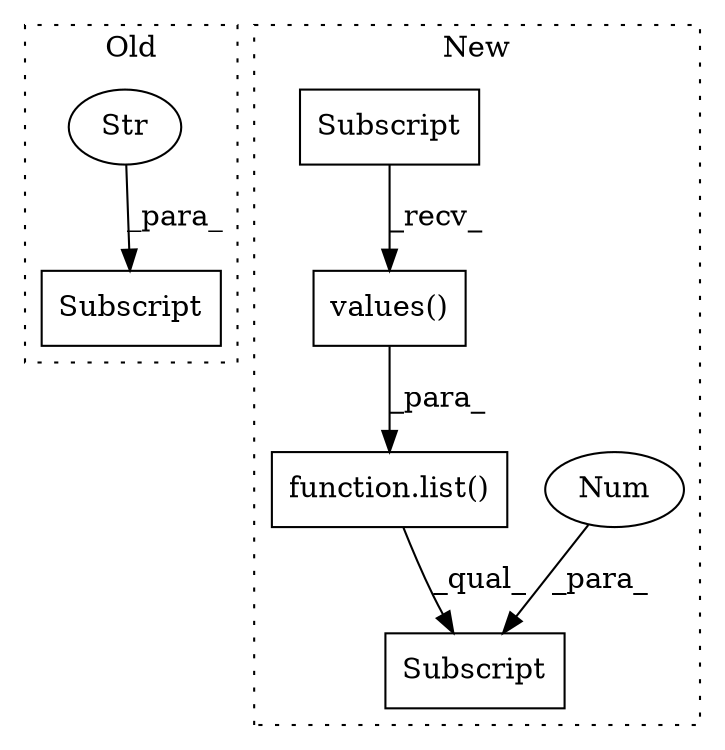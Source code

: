 digraph G {
subgraph cluster0 {
1 [label="Subscript" a="63" s="5593,0" l="12,0" shape="box"];
3 [label="Str" a="66" s="5601" l="3" shape="ellipse"];
label = "Old";
style="dotted";
}
subgraph cluster1 {
2 [label="values()" a="75" s="6327" l="41" shape="box"];
4 [label="function.list()" a="75" s="6322,6368" l="5,1" shape="box"];
5 [label="Subscript" a="63" s="6322,0" l="54,0" shape="box"];
6 [label="Num" a="76" s="6373" l="2" shape="ellipse"];
7 [label="Subscript" a="63" s="6327,0" l="32,0" shape="box"];
label = "New";
style="dotted";
}
2 -> 4 [label="_para_"];
3 -> 1 [label="_para_"];
4 -> 5 [label="_qual_"];
6 -> 5 [label="_para_"];
7 -> 2 [label="_recv_"];
}